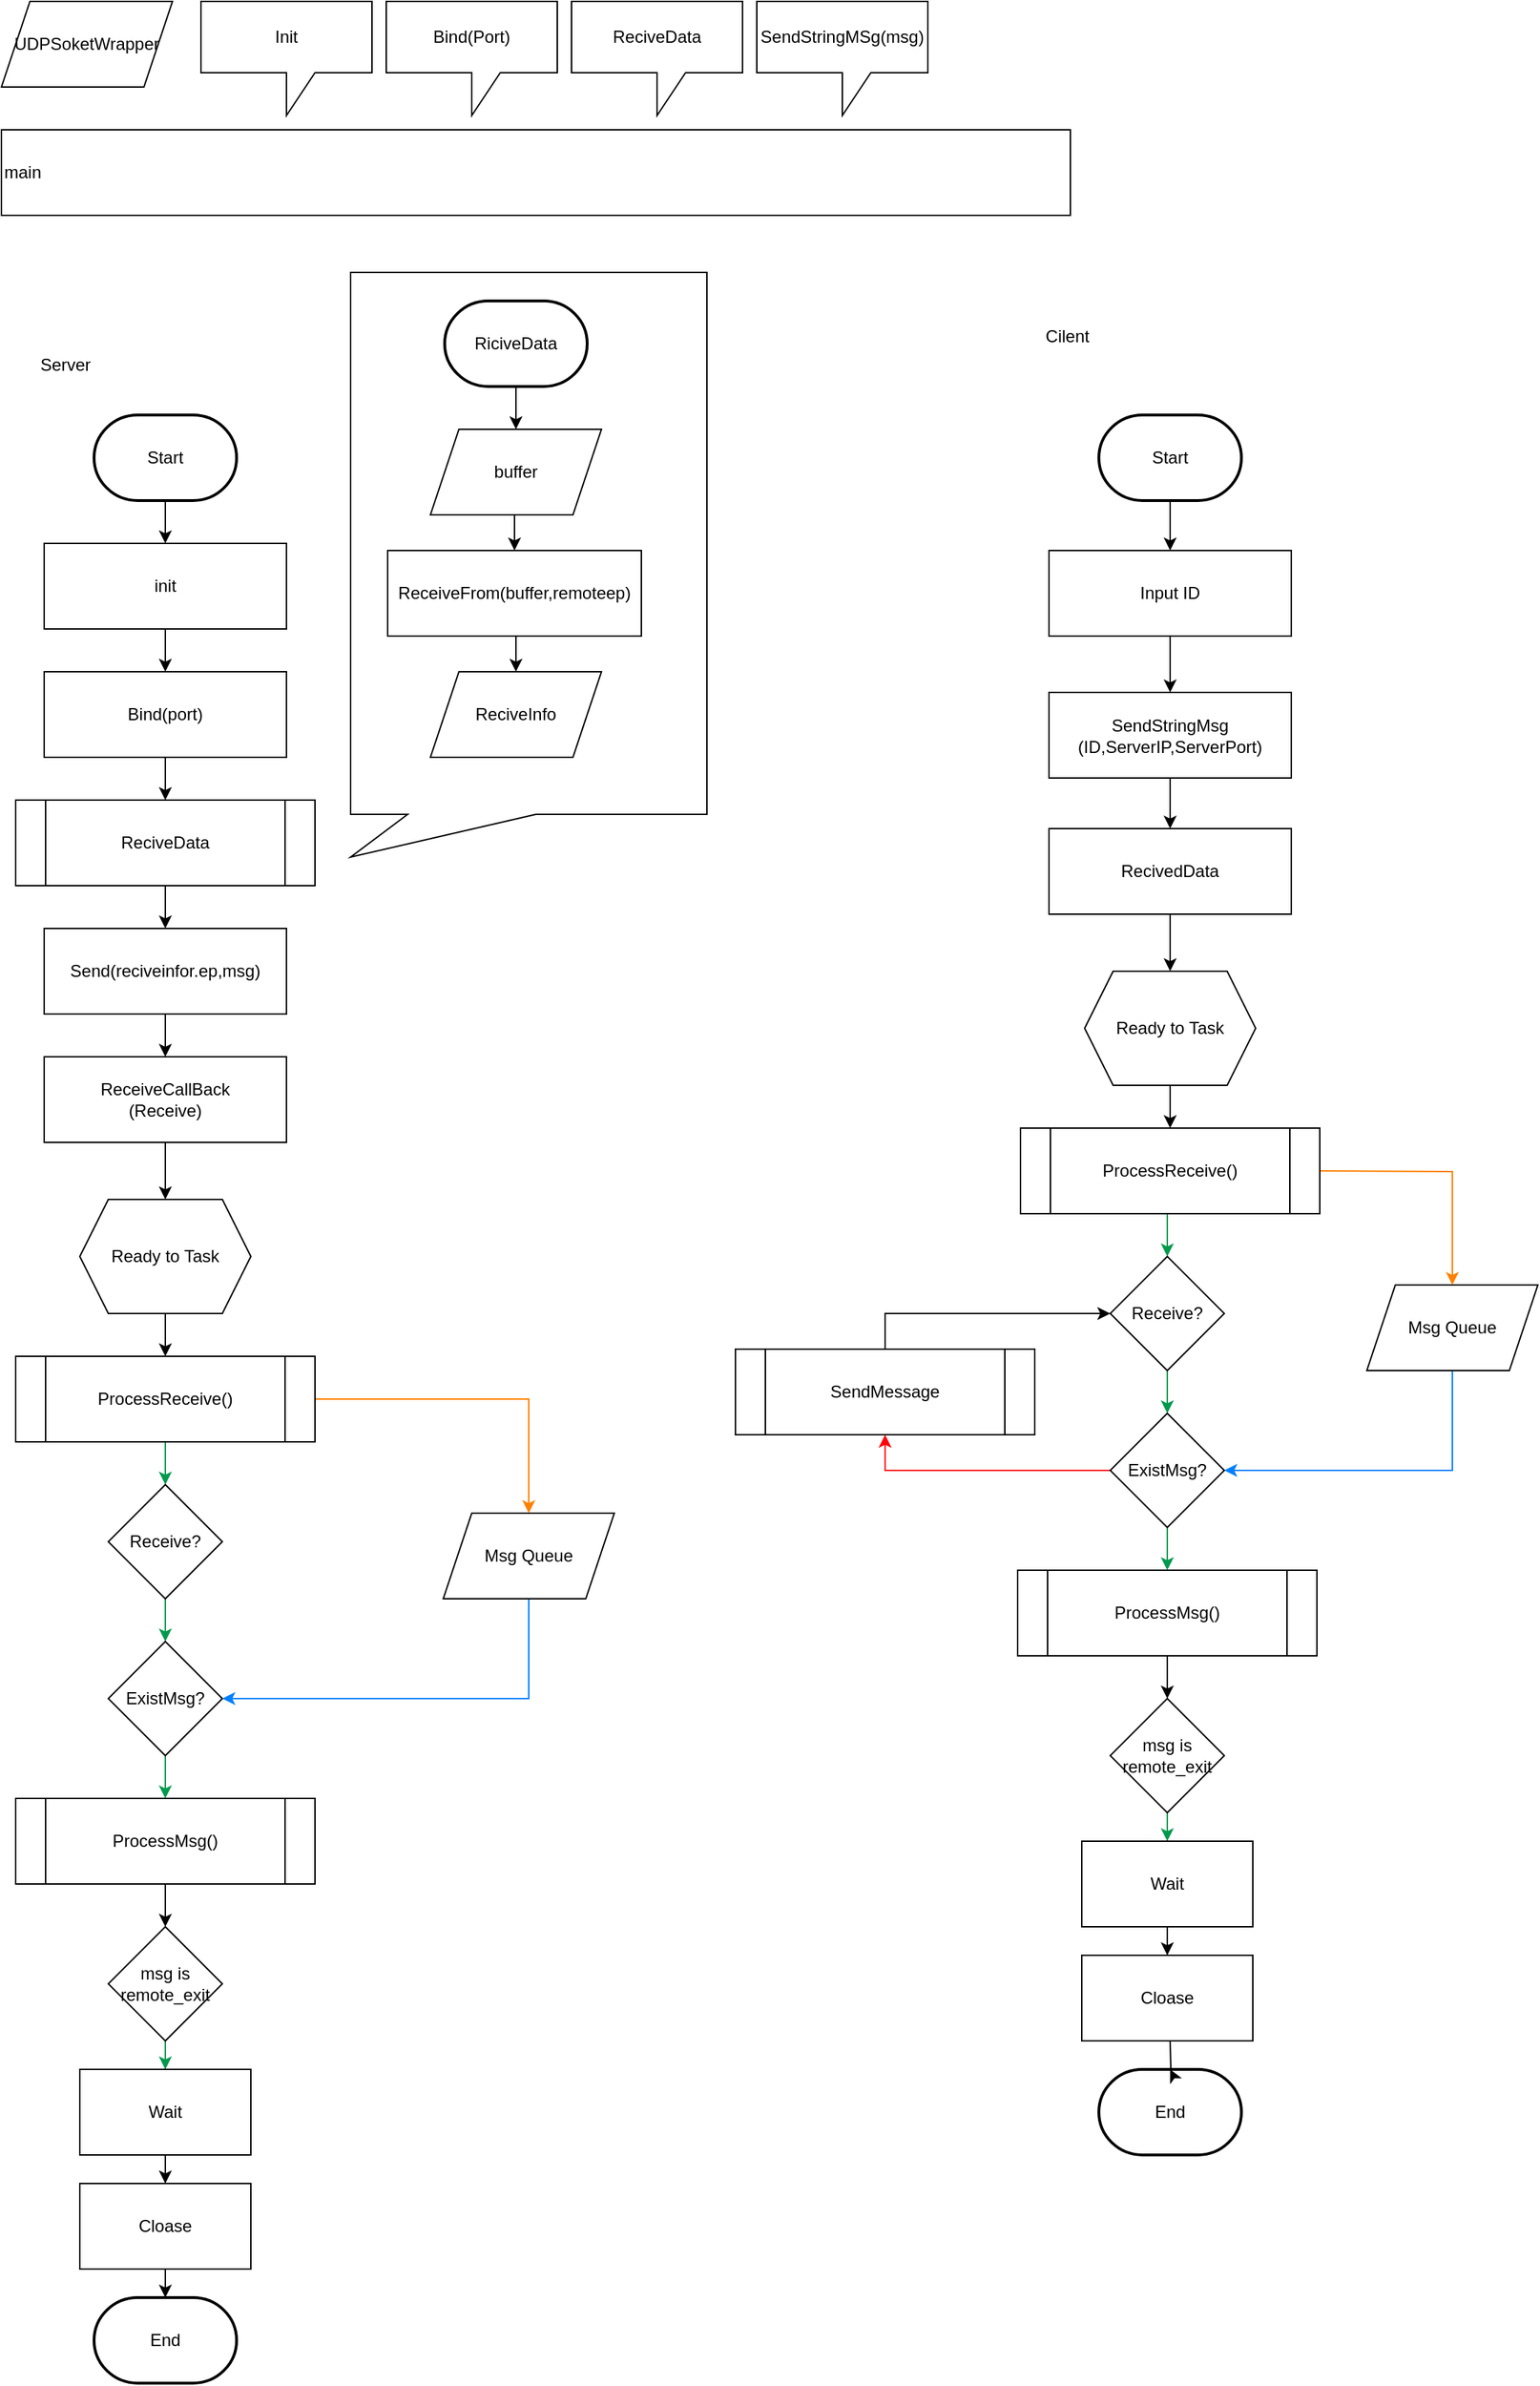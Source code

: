 <mxfile version="15.4.0" type="device"><diagram id="kEkix-Ob6GTNhb4XcpPK" name="페이지-1"><mxGraphModel dx="1662" dy="862" grid="1" gridSize="10" guides="1" tooltips="1" connect="1" arrows="1" fold="1" page="1" pageScale="1" pageWidth="827" pageHeight="1169" math="0" shadow="0"><root><mxCell id="0"/><mxCell id="1" parent="0"/><mxCell id="r5sRiklhAAmXcOksOQQu-1" value="main" style="rounded=0;whiteSpace=wrap;html=1;align=left;" vertex="1" parent="1"><mxGeometry x="40" y="130" width="750" height="60" as="geometry"/></mxCell><mxCell id="r5sRiklhAAmXcOksOQQu-2" value="UDPSoketWrapper" style="shape=parallelogram;perimeter=parallelogramPerimeter;whiteSpace=wrap;html=1;fixedSize=1;" vertex="1" parent="1"><mxGeometry x="40" y="40" width="120" height="60" as="geometry"/></mxCell><mxCell id="r5sRiklhAAmXcOksOQQu-3" value="Init" style="shape=callout;whiteSpace=wrap;html=1;perimeter=calloutPerimeter;" vertex="1" parent="1"><mxGeometry x="180" y="40" width="120" height="80" as="geometry"/></mxCell><mxCell id="r5sRiklhAAmXcOksOQQu-4" value="Bind(Port)" style="shape=callout;whiteSpace=wrap;html=1;perimeter=calloutPerimeter;" vertex="1" parent="1"><mxGeometry x="310" y="40" width="120" height="80" as="geometry"/></mxCell><mxCell id="r5sRiklhAAmXcOksOQQu-5" value="ReciveData" style="shape=callout;whiteSpace=wrap;html=1;perimeter=calloutPerimeter;" vertex="1" parent="1"><mxGeometry x="440" y="40" width="120" height="80" as="geometry"/></mxCell><mxCell id="r5sRiklhAAmXcOksOQQu-6" value="SendStringMSg(msg)" style="shape=callout;whiteSpace=wrap;html=1;perimeter=calloutPerimeter;" vertex="1" parent="1"><mxGeometry x="570" y="40" width="120" height="80" as="geometry"/></mxCell><mxCell id="r5sRiklhAAmXcOksOQQu-37" style="edgeStyle=orthogonalEdgeStyle;rounded=0;orthogonalLoop=1;jettySize=auto;html=1;exitX=0.5;exitY=1;exitDx=0;exitDy=0;exitPerimeter=0;entryX=0.5;entryY=0;entryDx=0;entryDy=0;" edge="1" parent="1" source="r5sRiklhAAmXcOksOQQu-8" target="r5sRiklhAAmXcOksOQQu-15"><mxGeometry relative="1" as="geometry"/></mxCell><mxCell id="r5sRiklhAAmXcOksOQQu-8" value="Start" style="strokeWidth=2;html=1;shape=mxgraph.flowchart.terminator;whiteSpace=wrap;" vertex="1" parent="1"><mxGeometry x="105" y="330" width="100" height="60" as="geometry"/></mxCell><mxCell id="r5sRiklhAAmXcOksOQQu-40" style="edgeStyle=orthogonalEdgeStyle;rounded=0;orthogonalLoop=1;jettySize=auto;html=1;exitX=0.5;exitY=1;exitDx=0;exitDy=0;" edge="1" parent="1" source="r5sRiklhAAmXcOksOQQu-14" target="r5sRiklhAAmXcOksOQQu-21"><mxGeometry relative="1" as="geometry"/></mxCell><mxCell id="r5sRiklhAAmXcOksOQQu-14" value="&lt;span&gt;ReciveData&lt;/span&gt;" style="shape=process;whiteSpace=wrap;html=1;backgroundOutline=1;" vertex="1" parent="1"><mxGeometry x="50" y="600" width="210" height="60" as="geometry"/></mxCell><mxCell id="r5sRiklhAAmXcOksOQQu-38" style="edgeStyle=orthogonalEdgeStyle;rounded=0;orthogonalLoop=1;jettySize=auto;html=1;exitX=0.5;exitY=1;exitDx=0;exitDy=0;" edge="1" parent="1" source="r5sRiklhAAmXcOksOQQu-15" target="r5sRiklhAAmXcOksOQQu-16"><mxGeometry relative="1" as="geometry"/></mxCell><mxCell id="r5sRiklhAAmXcOksOQQu-15" value="init" style="rounded=0;whiteSpace=wrap;html=1;" vertex="1" parent="1"><mxGeometry x="70" y="420" width="170" height="60" as="geometry"/></mxCell><mxCell id="r5sRiklhAAmXcOksOQQu-39" style="edgeStyle=orthogonalEdgeStyle;rounded=0;orthogonalLoop=1;jettySize=auto;html=1;exitX=0.5;exitY=1;exitDx=0;exitDy=0;" edge="1" parent="1" source="r5sRiklhAAmXcOksOQQu-16" target="r5sRiklhAAmXcOksOQQu-14"><mxGeometry relative="1" as="geometry"/></mxCell><mxCell id="r5sRiklhAAmXcOksOQQu-16" value="Bind(port)" style="rounded=0;whiteSpace=wrap;html=1;" vertex="1" parent="1"><mxGeometry x="70" y="510" width="170" height="60" as="geometry"/></mxCell><mxCell id="r5sRiklhAAmXcOksOQQu-41" style="edgeStyle=orthogonalEdgeStyle;rounded=0;orthogonalLoop=1;jettySize=auto;html=1;exitX=0.5;exitY=1;exitDx=0;exitDy=0;entryX=0.5;entryY=0;entryDx=0;entryDy=0;" edge="1" parent="1" source="r5sRiklhAAmXcOksOQQu-21" target="r5sRiklhAAmXcOksOQQu-26"><mxGeometry relative="1" as="geometry"/></mxCell><mxCell id="r5sRiklhAAmXcOksOQQu-21" value="Send(reciveinfor.ep,msg)" style="rounded=0;whiteSpace=wrap;html=1;" vertex="1" parent="1"><mxGeometry x="70" y="690" width="170" height="60" as="geometry"/></mxCell><mxCell id="r5sRiklhAAmXcOksOQQu-43" style="edgeStyle=orthogonalEdgeStyle;rounded=0;orthogonalLoop=1;jettySize=auto;html=1;exitX=0.5;exitY=1;exitDx=0;exitDy=0;" edge="1" parent="1" source="r5sRiklhAAmXcOksOQQu-23" target="r5sRiklhAAmXcOksOQQu-27"><mxGeometry relative="1" as="geometry"/></mxCell><mxCell id="r5sRiklhAAmXcOksOQQu-23" value="Ready to Task" style="shape=hexagon;perimeter=hexagonPerimeter2;whiteSpace=wrap;html=1;fixedSize=1;" vertex="1" parent="1"><mxGeometry x="95" y="880" width="120" height="80" as="geometry"/></mxCell><mxCell id="r5sRiklhAAmXcOksOQQu-58" style="edgeStyle=orthogonalEdgeStyle;rounded=0;orthogonalLoop=1;jettySize=auto;html=1;exitX=0.5;exitY=1;exitDx=0;exitDy=0;entryX=1;entryY=0.5;entryDx=0;entryDy=0;strokeColor=#007FFF;" edge="1" parent="1" source="r5sRiklhAAmXcOksOQQu-25" target="r5sRiklhAAmXcOksOQQu-31"><mxGeometry relative="1" as="geometry"/></mxCell><mxCell id="r5sRiklhAAmXcOksOQQu-25" value="Msg Queue" style="shape=parallelogram;perimeter=parallelogramPerimeter;whiteSpace=wrap;html=1;fixedSize=1;" vertex="1" parent="1"><mxGeometry x="350" y="1100" width="120" height="60" as="geometry"/></mxCell><mxCell id="r5sRiklhAAmXcOksOQQu-42" style="edgeStyle=orthogonalEdgeStyle;rounded=0;orthogonalLoop=1;jettySize=auto;html=1;exitX=0.5;exitY=1;exitDx=0;exitDy=0;" edge="1" parent="1" source="r5sRiklhAAmXcOksOQQu-26" target="r5sRiklhAAmXcOksOQQu-23"><mxGeometry relative="1" as="geometry"/></mxCell><mxCell id="r5sRiklhAAmXcOksOQQu-26" value="ReceiveCallBack&lt;br&gt;(Receive)" style="rounded=0;whiteSpace=wrap;html=1;" vertex="1" parent="1"><mxGeometry x="70" y="780" width="170" height="60" as="geometry"/></mxCell><mxCell id="r5sRiklhAAmXcOksOQQu-44" style="edgeStyle=orthogonalEdgeStyle;rounded=0;orthogonalLoop=1;jettySize=auto;html=1;exitX=0.5;exitY=1;exitDx=0;exitDy=0;entryX=0.5;entryY=0;entryDx=0;entryDy=0;strokeColor=#00994D;" edge="1" parent="1" source="r5sRiklhAAmXcOksOQQu-27" target="r5sRiklhAAmXcOksOQQu-30"><mxGeometry relative="1" as="geometry"/></mxCell><mxCell id="r5sRiklhAAmXcOksOQQu-62" style="edgeStyle=orthogonalEdgeStyle;rounded=0;orthogonalLoop=1;jettySize=auto;html=1;exitX=1;exitY=0.5;exitDx=0;exitDy=0;entryX=0.5;entryY=0;entryDx=0;entryDy=0;strokeColor=#FF8000;" edge="1" parent="1" source="r5sRiklhAAmXcOksOQQu-27" target="r5sRiklhAAmXcOksOQQu-25"><mxGeometry relative="1" as="geometry"/></mxCell><mxCell id="r5sRiklhAAmXcOksOQQu-27" value="ProcessReceive()" style="shape=process;whiteSpace=wrap;html=1;backgroundOutline=1;" vertex="1" parent="1"><mxGeometry x="50" y="990" width="210" height="60" as="geometry"/></mxCell><mxCell id="r5sRiklhAAmXcOksOQQu-45" style="edgeStyle=orthogonalEdgeStyle;rounded=0;orthogonalLoop=1;jettySize=auto;html=1;exitX=0.5;exitY=1;exitDx=0;exitDy=0;strokeColor=#00994D;" edge="1" parent="1" source="r5sRiklhAAmXcOksOQQu-30" target="r5sRiklhAAmXcOksOQQu-31"><mxGeometry relative="1" as="geometry"/></mxCell><mxCell id="r5sRiklhAAmXcOksOQQu-30" value="Receive?" style="rhombus;whiteSpace=wrap;html=1;" vertex="1" parent="1"><mxGeometry x="115" y="1080" width="80" height="80" as="geometry"/></mxCell><mxCell id="r5sRiklhAAmXcOksOQQu-46" style="edgeStyle=orthogonalEdgeStyle;rounded=0;orthogonalLoop=1;jettySize=auto;html=1;exitX=0.5;exitY=1;exitDx=0;exitDy=0;strokeColor=#00994D;" edge="1" parent="1" source="r5sRiklhAAmXcOksOQQu-31" target="r5sRiklhAAmXcOksOQQu-33"><mxGeometry relative="1" as="geometry"/></mxCell><mxCell id="r5sRiklhAAmXcOksOQQu-31" value="ExistMsg?" style="rhombus;whiteSpace=wrap;html=1;" vertex="1" parent="1"><mxGeometry x="115" y="1190" width="80" height="80" as="geometry"/></mxCell><mxCell id="r5sRiklhAAmXcOksOQQu-47" style="edgeStyle=orthogonalEdgeStyle;rounded=0;orthogonalLoop=1;jettySize=auto;html=1;exitX=0.5;exitY=1;exitDx=0;exitDy=0;strokeColor=#000000;" edge="1" parent="1" source="r5sRiklhAAmXcOksOQQu-33" target="r5sRiklhAAmXcOksOQQu-34"><mxGeometry relative="1" as="geometry"/></mxCell><mxCell id="r5sRiklhAAmXcOksOQQu-33" value="ProcessMsg()" style="shape=process;whiteSpace=wrap;html=1;backgroundOutline=1;" vertex="1" parent="1"><mxGeometry x="50" y="1300" width="210" height="60" as="geometry"/></mxCell><mxCell id="r5sRiklhAAmXcOksOQQu-48" style="edgeStyle=orthogonalEdgeStyle;rounded=0;orthogonalLoop=1;jettySize=auto;html=1;exitX=0.5;exitY=1;exitDx=0;exitDy=0;strokeColor=#00994D;" edge="1" parent="1" source="r5sRiklhAAmXcOksOQQu-34" target="r5sRiklhAAmXcOksOQQu-49"><mxGeometry relative="1" as="geometry"><mxPoint x="155" y="1510" as="targetPoint"/></mxGeometry></mxCell><mxCell id="r5sRiklhAAmXcOksOQQu-34" value="msg is&lt;br&gt;remote_exit" style="rhombus;whiteSpace=wrap;html=1;" vertex="1" parent="1"><mxGeometry x="115" y="1390" width="80" height="80" as="geometry"/></mxCell><mxCell id="r5sRiklhAAmXcOksOQQu-35" value="End" style="strokeWidth=2;html=1;shape=mxgraph.flowchart.terminator;whiteSpace=wrap;" vertex="1" parent="1"><mxGeometry x="105" y="1650" width="100" height="60" as="geometry"/></mxCell><mxCell id="r5sRiklhAAmXcOksOQQu-52" style="edgeStyle=orthogonalEdgeStyle;rounded=0;orthogonalLoop=1;jettySize=auto;html=1;exitX=0.5;exitY=1;exitDx=0;exitDy=0;strokeColor=#000000;" edge="1" parent="1" source="r5sRiklhAAmXcOksOQQu-49" target="r5sRiklhAAmXcOksOQQu-50"><mxGeometry relative="1" as="geometry"/></mxCell><mxCell id="r5sRiklhAAmXcOksOQQu-49" value="Wait" style="rounded=0;whiteSpace=wrap;html=1;" vertex="1" parent="1"><mxGeometry x="95" y="1490" width="120" height="60" as="geometry"/></mxCell><mxCell id="r5sRiklhAAmXcOksOQQu-53" style="edgeStyle=orthogonalEdgeStyle;rounded=0;orthogonalLoop=1;jettySize=auto;html=1;exitX=0.5;exitY=1;exitDx=0;exitDy=0;strokeColor=#000000;" edge="1" parent="1" source="r5sRiklhAAmXcOksOQQu-50" target="r5sRiklhAAmXcOksOQQu-35"><mxGeometry relative="1" as="geometry"/></mxCell><mxCell id="r5sRiklhAAmXcOksOQQu-50" value="Cloase" style="rounded=0;whiteSpace=wrap;html=1;" vertex="1" parent="1"><mxGeometry x="95" y="1570" width="120" height="60" as="geometry"/></mxCell><mxCell id="r5sRiklhAAmXcOksOQQu-63" value="" style="shape=callout;whiteSpace=wrap;html=1;perimeter=calloutPerimeter;size=30;position=0.16;base=90;position2=0;" vertex="1" parent="1"><mxGeometry x="285" y="230" width="250" height="410" as="geometry"/></mxCell><mxCell id="r5sRiklhAAmXcOksOQQu-68" style="edgeStyle=orthogonalEdgeStyle;rounded=0;orthogonalLoop=1;jettySize=auto;html=1;exitX=0.5;exitY=1;exitDx=0;exitDy=0;exitPerimeter=0;strokeColor=#000000;" edge="1" parent="1" source="r5sRiklhAAmXcOksOQQu-64" target="r5sRiklhAAmXcOksOQQu-65"><mxGeometry relative="1" as="geometry"/></mxCell><mxCell id="r5sRiklhAAmXcOksOQQu-64" value="RiciveData" style="strokeWidth=2;html=1;shape=mxgraph.flowchart.terminator;whiteSpace=wrap;" vertex="1" parent="1"><mxGeometry x="351" y="250" width="100" height="60" as="geometry"/></mxCell><mxCell id="r5sRiklhAAmXcOksOQQu-69" style="edgeStyle=orthogonalEdgeStyle;rounded=0;orthogonalLoop=1;jettySize=auto;html=1;exitX=0.5;exitY=1;exitDx=0;exitDy=0;entryX=0.5;entryY=0;entryDx=0;entryDy=0;strokeColor=#000000;" edge="1" parent="1" source="r5sRiklhAAmXcOksOQQu-65" target="r5sRiklhAAmXcOksOQQu-66"><mxGeometry relative="1" as="geometry"/></mxCell><mxCell id="r5sRiklhAAmXcOksOQQu-65" value="buffer" style="shape=parallelogram;perimeter=parallelogramPerimeter;whiteSpace=wrap;html=1;fixedSize=1;" vertex="1" parent="1"><mxGeometry x="341" y="340" width="120" height="60" as="geometry"/></mxCell><mxCell id="r5sRiklhAAmXcOksOQQu-70" style="edgeStyle=orthogonalEdgeStyle;rounded=0;orthogonalLoop=1;jettySize=auto;html=1;exitX=0.5;exitY=1;exitDx=0;exitDy=0;entryX=0.5;entryY=0;entryDx=0;entryDy=0;strokeColor=#000000;" edge="1" parent="1" source="r5sRiklhAAmXcOksOQQu-66" target="r5sRiklhAAmXcOksOQQu-67"><mxGeometry relative="1" as="geometry"><Array as="points"><mxPoint x="401" y="485"/></Array></mxGeometry></mxCell><mxCell id="r5sRiklhAAmXcOksOQQu-66" value="ReceiveFrom(buffer,remoteep)" style="rounded=0;whiteSpace=wrap;html=1;" vertex="1" parent="1"><mxGeometry x="311" y="425" width="178" height="60" as="geometry"/></mxCell><mxCell id="r5sRiklhAAmXcOksOQQu-67" value="ReciveInfo" style="shape=parallelogram;perimeter=parallelogramPerimeter;whiteSpace=wrap;html=1;fixedSize=1;" vertex="1" parent="1"><mxGeometry x="341" y="510" width="120" height="60" as="geometry"/></mxCell><mxCell id="r5sRiklhAAmXcOksOQQu-99" style="edgeStyle=orthogonalEdgeStyle;rounded=0;orthogonalLoop=1;jettySize=auto;html=1;exitX=0.5;exitY=1;exitDx=0;exitDy=0;exitPerimeter=0;entryX=0.5;entryY=0;entryDx=0;entryDy=0;strokeColor=#000000;" edge="1" parent="1" source="r5sRiklhAAmXcOksOQQu-72" target="r5sRiklhAAmXcOksOQQu-74"><mxGeometry relative="1" as="geometry"/></mxCell><mxCell id="r5sRiklhAAmXcOksOQQu-72" value="Start" style="strokeWidth=2;html=1;shape=mxgraph.flowchart.terminator;whiteSpace=wrap;" vertex="1" parent="1"><mxGeometry x="810" y="330" width="100" height="60" as="geometry"/></mxCell><mxCell id="r5sRiklhAAmXcOksOQQu-100" style="edgeStyle=orthogonalEdgeStyle;rounded=0;orthogonalLoop=1;jettySize=auto;html=1;exitX=0.5;exitY=1;exitDx=0;exitDy=0;entryX=0.5;entryY=0;entryDx=0;entryDy=0;strokeColor=#000000;" edge="1" parent="1" source="r5sRiklhAAmXcOksOQQu-74" target="r5sRiklhAAmXcOksOQQu-75"><mxGeometry relative="1" as="geometry"/></mxCell><mxCell id="r5sRiklhAAmXcOksOQQu-74" value="Input ID" style="rounded=0;whiteSpace=wrap;html=1;" vertex="1" parent="1"><mxGeometry x="775" y="425" width="170" height="60" as="geometry"/></mxCell><mxCell id="r5sRiklhAAmXcOksOQQu-101" style="edgeStyle=orthogonalEdgeStyle;rounded=0;orthogonalLoop=1;jettySize=auto;html=1;exitX=0.5;exitY=1;exitDx=0;exitDy=0;entryX=0.5;entryY=0;entryDx=0;entryDy=0;strokeColor=#000000;" edge="1" parent="1" source="r5sRiklhAAmXcOksOQQu-75" target="r5sRiklhAAmXcOksOQQu-76"><mxGeometry relative="1" as="geometry"/></mxCell><mxCell id="r5sRiklhAAmXcOksOQQu-75" value="SendStringMsg&lt;br&gt;(ID,ServerIP,ServerPort)" style="rounded=0;whiteSpace=wrap;html=1;" vertex="1" parent="1"><mxGeometry x="775" y="524.5" width="170" height="60" as="geometry"/></mxCell><mxCell id="r5sRiklhAAmXcOksOQQu-102" style="edgeStyle=orthogonalEdgeStyle;rounded=0;orthogonalLoop=1;jettySize=auto;html=1;exitX=0.5;exitY=1;exitDx=0;exitDy=0;entryX=0.5;entryY=0;entryDx=0;entryDy=0;strokeColor=#000000;" edge="1" parent="1" source="r5sRiklhAAmXcOksOQQu-76" target="r5sRiklhAAmXcOksOQQu-77"><mxGeometry relative="1" as="geometry"><Array as="points"><mxPoint x="860" y="710"/></Array></mxGeometry></mxCell><mxCell id="r5sRiklhAAmXcOksOQQu-76" value="RecivedData" style="rounded=0;whiteSpace=wrap;html=1;" vertex="1" parent="1"><mxGeometry x="775" y="620" width="170" height="60" as="geometry"/></mxCell><mxCell id="r5sRiklhAAmXcOksOQQu-103" style="edgeStyle=orthogonalEdgeStyle;rounded=0;orthogonalLoop=1;jettySize=auto;html=1;exitX=0.5;exitY=1;exitDx=0;exitDy=0;strokeColor=#000000;" edge="1" parent="1" source="r5sRiklhAAmXcOksOQQu-77" target="r5sRiklhAAmXcOksOQQu-82"><mxGeometry relative="1" as="geometry"/></mxCell><mxCell id="r5sRiklhAAmXcOksOQQu-77" value="Ready to Task" style="shape=hexagon;perimeter=hexagonPerimeter2;whiteSpace=wrap;html=1;fixedSize=1;" vertex="1" parent="1"><mxGeometry x="800" y="720" width="120" height="80" as="geometry"/></mxCell><mxCell id="r5sRiklhAAmXcOksOQQu-78" style="edgeStyle=orthogonalEdgeStyle;rounded=0;orthogonalLoop=1;jettySize=auto;html=1;exitX=0.5;exitY=1;exitDx=0;exitDy=0;entryX=1;entryY=0.5;entryDx=0;entryDy=0;strokeColor=#007FFF;" edge="1" parent="1" source="r5sRiklhAAmXcOksOQQu-79" target="r5sRiklhAAmXcOksOQQu-86"><mxGeometry relative="1" as="geometry"/></mxCell><mxCell id="r5sRiklhAAmXcOksOQQu-79" value="Msg Queue" style="shape=parallelogram;perimeter=parallelogramPerimeter;whiteSpace=wrap;html=1;fixedSize=1;" vertex="1" parent="1"><mxGeometry x="998" y="940" width="120" height="60" as="geometry"/></mxCell><mxCell id="r5sRiklhAAmXcOksOQQu-80" style="edgeStyle=orthogonalEdgeStyle;rounded=0;orthogonalLoop=1;jettySize=auto;html=1;exitX=0.5;exitY=1;exitDx=0;exitDy=0;entryX=0.5;entryY=0;entryDx=0;entryDy=0;strokeColor=#00994D;" edge="1" parent="1" target="r5sRiklhAAmXcOksOQQu-84"><mxGeometry relative="1" as="geometry"><mxPoint x="858" y="890" as="sourcePoint"/></mxGeometry></mxCell><mxCell id="r5sRiklhAAmXcOksOQQu-81" style="edgeStyle=orthogonalEdgeStyle;rounded=0;orthogonalLoop=1;jettySize=auto;html=1;exitX=1;exitY=0.5;exitDx=0;exitDy=0;entryX=0.5;entryY=0;entryDx=0;entryDy=0;strokeColor=#FF8000;" edge="1" parent="1" target="r5sRiklhAAmXcOksOQQu-79"><mxGeometry relative="1" as="geometry"><mxPoint x="963" y="860" as="sourcePoint"/></mxGeometry></mxCell><mxCell id="r5sRiklhAAmXcOksOQQu-82" value="ProcessReceive()" style="shape=process;whiteSpace=wrap;html=1;backgroundOutline=1;" vertex="1" parent="1"><mxGeometry x="755" y="830" width="210" height="60" as="geometry"/></mxCell><mxCell id="r5sRiklhAAmXcOksOQQu-83" style="edgeStyle=orthogonalEdgeStyle;rounded=0;orthogonalLoop=1;jettySize=auto;html=1;exitX=0.5;exitY=1;exitDx=0;exitDy=0;strokeColor=#00994D;" edge="1" parent="1" source="r5sRiklhAAmXcOksOQQu-84" target="r5sRiklhAAmXcOksOQQu-86"><mxGeometry relative="1" as="geometry"/></mxCell><mxCell id="r5sRiklhAAmXcOksOQQu-84" value="Receive?" style="rhombus;whiteSpace=wrap;html=1;" vertex="1" parent="1"><mxGeometry x="818" y="920" width="80" height="80" as="geometry"/></mxCell><mxCell id="r5sRiklhAAmXcOksOQQu-85" style="edgeStyle=orthogonalEdgeStyle;rounded=0;orthogonalLoop=1;jettySize=auto;html=1;exitX=0.5;exitY=1;exitDx=0;exitDy=0;strokeColor=#00994D;" edge="1" parent="1" source="r5sRiklhAAmXcOksOQQu-86" target="r5sRiklhAAmXcOksOQQu-88"><mxGeometry relative="1" as="geometry"/></mxCell><mxCell id="r5sRiklhAAmXcOksOQQu-95" style="edgeStyle=orthogonalEdgeStyle;rounded=0;orthogonalLoop=1;jettySize=auto;html=1;exitX=0;exitY=0.5;exitDx=0;exitDy=0;entryX=0.5;entryY=1;entryDx=0;entryDy=0;strokeColor=#FF030B;" edge="1" parent="1" source="r5sRiklhAAmXcOksOQQu-86" target="r5sRiklhAAmXcOksOQQu-94"><mxGeometry relative="1" as="geometry"><mxPoint x="645" y="1046" as="targetPoint"/></mxGeometry></mxCell><mxCell id="r5sRiklhAAmXcOksOQQu-86" value="ExistMsg?" style="rhombus;whiteSpace=wrap;html=1;" vertex="1" parent="1"><mxGeometry x="818" y="1030" width="80" height="80" as="geometry"/></mxCell><mxCell id="r5sRiklhAAmXcOksOQQu-87" style="edgeStyle=orthogonalEdgeStyle;rounded=0;orthogonalLoop=1;jettySize=auto;html=1;exitX=0.5;exitY=1;exitDx=0;exitDy=0;strokeColor=#000000;" edge="1" parent="1" source="r5sRiklhAAmXcOksOQQu-88" target="r5sRiklhAAmXcOksOQQu-90"><mxGeometry relative="1" as="geometry"/></mxCell><mxCell id="r5sRiklhAAmXcOksOQQu-88" value="ProcessMsg()" style="shape=process;whiteSpace=wrap;html=1;backgroundOutline=1;" vertex="1" parent="1"><mxGeometry x="753" y="1140" width="210" height="60" as="geometry"/></mxCell><mxCell id="r5sRiklhAAmXcOksOQQu-89" style="edgeStyle=orthogonalEdgeStyle;rounded=0;orthogonalLoop=1;jettySize=auto;html=1;exitX=0.5;exitY=1;exitDx=0;exitDy=0;strokeColor=#00994D;" edge="1" parent="1" source="r5sRiklhAAmXcOksOQQu-90" target="r5sRiklhAAmXcOksOQQu-92"><mxGeometry relative="1" as="geometry"><mxPoint x="858" y="1350" as="targetPoint"/></mxGeometry></mxCell><mxCell id="r5sRiklhAAmXcOksOQQu-90" value="msg is&lt;br&gt;remote_exit" style="rhombus;whiteSpace=wrap;html=1;" vertex="1" parent="1"><mxGeometry x="818" y="1230" width="80" height="80" as="geometry"/></mxCell><mxCell id="r5sRiklhAAmXcOksOQQu-91" style="edgeStyle=orthogonalEdgeStyle;rounded=0;orthogonalLoop=1;jettySize=auto;html=1;exitX=0.5;exitY=1;exitDx=0;exitDy=0;strokeColor=#000000;" edge="1" parent="1" source="r5sRiklhAAmXcOksOQQu-92" target="r5sRiklhAAmXcOksOQQu-93"><mxGeometry relative="1" as="geometry"/></mxCell><mxCell id="r5sRiklhAAmXcOksOQQu-92" value="Wait" style="rounded=0;whiteSpace=wrap;html=1;" vertex="1" parent="1"><mxGeometry x="798" y="1330" width="120" height="60" as="geometry"/></mxCell><mxCell id="r5sRiklhAAmXcOksOQQu-93" value="Cloase" style="rounded=0;whiteSpace=wrap;html=1;" vertex="1" parent="1"><mxGeometry x="798" y="1410" width="120" height="60" as="geometry"/></mxCell><mxCell id="r5sRiklhAAmXcOksOQQu-96" style="edgeStyle=orthogonalEdgeStyle;rounded=0;orthogonalLoop=1;jettySize=auto;html=1;exitX=0.5;exitY=0;exitDx=0;exitDy=0;entryX=0;entryY=0.5;entryDx=0;entryDy=0;strokeColor=#000000;" edge="1" parent="1" source="r5sRiklhAAmXcOksOQQu-94" target="r5sRiklhAAmXcOksOQQu-84"><mxGeometry relative="1" as="geometry"><mxPoint x="645" y="986" as="sourcePoint"/></mxGeometry></mxCell><mxCell id="r5sRiklhAAmXcOksOQQu-94" value="SendMessage" style="shape=process;whiteSpace=wrap;html=1;backgroundOutline=1;" vertex="1" parent="1"><mxGeometry x="555" y="985" width="210" height="60" as="geometry"/></mxCell><mxCell id="r5sRiklhAAmXcOksOQQu-97" value="End" style="strokeWidth=2;html=1;shape=mxgraph.flowchart.terminator;whiteSpace=wrap;" vertex="1" parent="1"><mxGeometry x="810" y="1490" width="100" height="60" as="geometry"/></mxCell><mxCell id="r5sRiklhAAmXcOksOQQu-98" style="edgeStyle=orthogonalEdgeStyle;rounded=0;orthogonalLoop=1;jettySize=auto;html=1;exitX=0.5;exitY=1;exitDx=0;exitDy=0;strokeColor=#000000;" edge="1" parent="1" target="r5sRiklhAAmXcOksOQQu-97"><mxGeometry relative="1" as="geometry"><mxPoint x="860" y="1470" as="sourcePoint"/></mxGeometry></mxCell><mxCell id="r5sRiklhAAmXcOksOQQu-104" value="Server" style="text;html=1;strokeColor=none;fillColor=none;align=center;verticalAlign=middle;whiteSpace=wrap;rounded=0;" vertex="1" parent="1"><mxGeometry x="55" y="280" width="60" height="30" as="geometry"/></mxCell><mxCell id="r5sRiklhAAmXcOksOQQu-105" value="Cilent" style="text;html=1;strokeColor=none;fillColor=none;align=center;verticalAlign=middle;whiteSpace=wrap;rounded=0;" vertex="1" parent="1"><mxGeometry x="758" y="260" width="60" height="30" as="geometry"/></mxCell></root></mxGraphModel></diagram></mxfile>